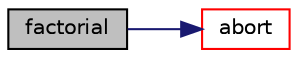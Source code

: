 digraph "factorial"
{
  bgcolor="transparent";
  edge [fontname="Helvetica",fontsize="10",labelfontname="Helvetica",labelfontsize="10"];
  node [fontname="Helvetica",fontsize="10",shape=record];
  rankdir="LR";
  Node132447 [label="factorial",height=0.2,width=0.4,color="black", fillcolor="grey75", style="filled", fontcolor="black"];
  Node132447 -> Node132448 [color="midnightblue",fontsize="10",style="solid",fontname="Helvetica"];
  Node132448 [label="abort",height=0.2,width=0.4,color="red",URL="$a21851.html#a447107a607d03e417307c203fa5fb44b"];
}
